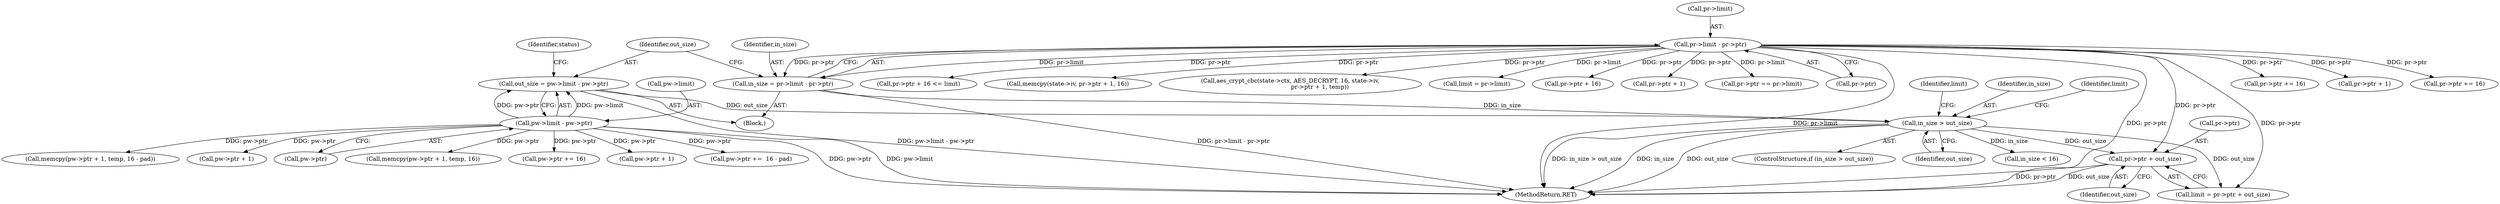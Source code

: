 digraph "0_ghostscript_8e9ce5016db968b40e4ec255a3005f2786cce45f_0@pointer" {
"1000157" [label="(Call,pr->ptr + out_size)"];
"1000128" [label="(Call,pr->limit - pr->ptr)"];
"1000151" [label="(Call,in_size > out_size)"];
"1000126" [label="(Call,in_size = pr->limit - pr->ptr)"];
"1000136" [label="(Call,out_size = pw->limit - pw->ptr)"];
"1000138" [label="(Call,pw->limit - pw->ptr)"];
"1000129" [label="(Call,pr->limit)"];
"1000363" [label="(Call,pw->ptr +=  16 - pad)"];
"1000161" [label="(Identifier,out_size)"];
"1000353" [label="(Call,memcpy(pw->ptr + 1, temp, 16 - pad))"];
"1000157" [label="(Call,pr->ptr + out_size)"];
"1000304" [label="(Call,pr->ptr += 16)"];
"1000298" [label="(Call,pr->ptr + 1)"];
"1000136" [label="(Call,out_size = pw->limit - pw->ptr)"];
"1000150" [label="(ControlStructure,if (in_size > out_size))"];
"1000275" [label="(Call,pr->ptr += 16)"];
"1000152" [label="(Identifier,in_size)"];
"1000397" [label="(MethodReturn,RET)"];
"1000128" [label="(Call,pr->limit - pr->ptr)"];
"1000354" [label="(Call,pw->ptr + 1)"];
"1000156" [label="(Identifier,limit)"];
"1000126" [label="(Call,in_size = pr->limit - pr->ptr)"];
"1000281" [label="(Call,pr->ptr + 16 <= limit)"];
"1000142" [label="(Call,pw->ptr)"];
"1000153" [label="(Identifier,out_size)"];
"1000260" [label="(Call,memcpy(state->iv, pr->ptr + 1, 16))"];
"1000255" [label="(Call,in_size < 16)"];
"1000148" [label="(Identifier,status)"];
"1000372" [label="(Call,memcpy(pw->ptr + 1, temp, 16))"];
"1000289" [label="(Call,aes_crypt_cbc(state->ctx, AES_DECRYPT, 16, state->iv,\n                                pr->ptr + 1, temp))"];
"1000380" [label="(Call,pw->ptr += 16)"];
"1000167" [label="(Call,limit = pr->limit)"];
"1000137" [label="(Identifier,out_size)"];
"1000155" [label="(Call,limit = pr->ptr + out_size)"];
"1000282" [label="(Call,pr->ptr + 16)"];
"1000139" [label="(Call,pw->limit)"];
"1000158" [label="(Call,pr->ptr)"];
"1000168" [label="(Identifier,limit)"];
"1000264" [label="(Call,pr->ptr + 1)"];
"1000138" [label="(Call,pw->limit - pw->ptr)"];
"1000312" [label="(Call,pr->ptr == pr->limit)"];
"1000151" [label="(Call,in_size > out_size)"];
"1000373" [label="(Call,pw->ptr + 1)"];
"1000118" [label="(Block,)"];
"1000127" [label="(Identifier,in_size)"];
"1000132" [label="(Call,pr->ptr)"];
"1000157" -> "1000155"  [label="AST: "];
"1000157" -> "1000161"  [label="CFG: "];
"1000158" -> "1000157"  [label="AST: "];
"1000161" -> "1000157"  [label="AST: "];
"1000155" -> "1000157"  [label="CFG: "];
"1000157" -> "1000397"  [label="DDG: pr->ptr"];
"1000157" -> "1000397"  [label="DDG: out_size"];
"1000128" -> "1000157"  [label="DDG: pr->ptr"];
"1000151" -> "1000157"  [label="DDG: out_size"];
"1000128" -> "1000126"  [label="AST: "];
"1000128" -> "1000132"  [label="CFG: "];
"1000129" -> "1000128"  [label="AST: "];
"1000132" -> "1000128"  [label="AST: "];
"1000126" -> "1000128"  [label="CFG: "];
"1000128" -> "1000397"  [label="DDG: pr->ptr"];
"1000128" -> "1000397"  [label="DDG: pr->limit"];
"1000128" -> "1000126"  [label="DDG: pr->limit"];
"1000128" -> "1000126"  [label="DDG: pr->ptr"];
"1000128" -> "1000155"  [label="DDG: pr->ptr"];
"1000128" -> "1000167"  [label="DDG: pr->limit"];
"1000128" -> "1000260"  [label="DDG: pr->ptr"];
"1000128" -> "1000264"  [label="DDG: pr->ptr"];
"1000128" -> "1000275"  [label="DDG: pr->ptr"];
"1000128" -> "1000281"  [label="DDG: pr->ptr"];
"1000128" -> "1000282"  [label="DDG: pr->ptr"];
"1000128" -> "1000289"  [label="DDG: pr->ptr"];
"1000128" -> "1000298"  [label="DDG: pr->ptr"];
"1000128" -> "1000304"  [label="DDG: pr->ptr"];
"1000128" -> "1000312"  [label="DDG: pr->limit"];
"1000151" -> "1000150"  [label="AST: "];
"1000151" -> "1000153"  [label="CFG: "];
"1000152" -> "1000151"  [label="AST: "];
"1000153" -> "1000151"  [label="AST: "];
"1000156" -> "1000151"  [label="CFG: "];
"1000168" -> "1000151"  [label="CFG: "];
"1000151" -> "1000397"  [label="DDG: in_size > out_size"];
"1000151" -> "1000397"  [label="DDG: in_size"];
"1000151" -> "1000397"  [label="DDG: out_size"];
"1000126" -> "1000151"  [label="DDG: in_size"];
"1000136" -> "1000151"  [label="DDG: out_size"];
"1000151" -> "1000155"  [label="DDG: out_size"];
"1000151" -> "1000255"  [label="DDG: in_size"];
"1000126" -> "1000118"  [label="AST: "];
"1000127" -> "1000126"  [label="AST: "];
"1000137" -> "1000126"  [label="CFG: "];
"1000126" -> "1000397"  [label="DDG: pr->limit - pr->ptr"];
"1000136" -> "1000118"  [label="AST: "];
"1000136" -> "1000138"  [label="CFG: "];
"1000137" -> "1000136"  [label="AST: "];
"1000138" -> "1000136"  [label="AST: "];
"1000148" -> "1000136"  [label="CFG: "];
"1000136" -> "1000397"  [label="DDG: pw->limit - pw->ptr"];
"1000138" -> "1000136"  [label="DDG: pw->limit"];
"1000138" -> "1000136"  [label="DDG: pw->ptr"];
"1000138" -> "1000142"  [label="CFG: "];
"1000139" -> "1000138"  [label="AST: "];
"1000142" -> "1000138"  [label="AST: "];
"1000138" -> "1000397"  [label="DDG: pw->ptr"];
"1000138" -> "1000397"  [label="DDG: pw->limit"];
"1000138" -> "1000353"  [label="DDG: pw->ptr"];
"1000138" -> "1000354"  [label="DDG: pw->ptr"];
"1000138" -> "1000363"  [label="DDG: pw->ptr"];
"1000138" -> "1000372"  [label="DDG: pw->ptr"];
"1000138" -> "1000373"  [label="DDG: pw->ptr"];
"1000138" -> "1000380"  [label="DDG: pw->ptr"];
}
